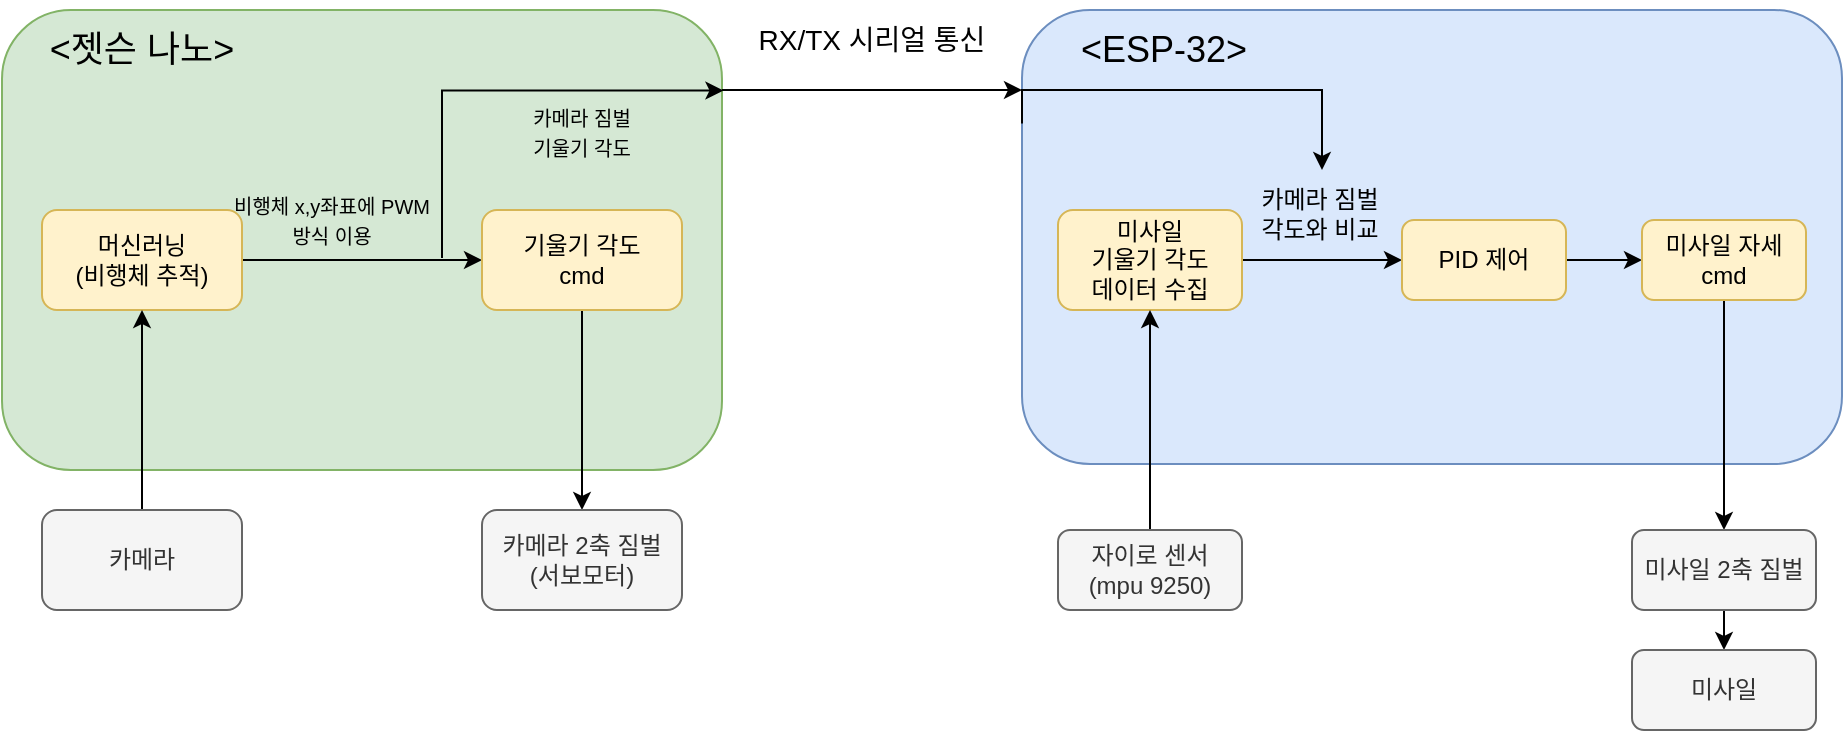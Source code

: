 <mxfile version="21.0.6" type="github">
  <diagram name="페이지-1" id="gooWKLc_N4803O3h-7PA">
    <mxGraphModel dx="1050" dy="573" grid="1" gridSize="10" guides="1" tooltips="1" connect="1" arrows="1" fold="1" page="1" pageScale="1" pageWidth="827" pageHeight="1169" math="0" shadow="0">
      <root>
        <mxCell id="0" />
        <mxCell id="1" parent="0" />
        <mxCell id="K3s2bkcIBGMz_2-sTLN2-9" value="" style="rounded=1;whiteSpace=wrap;html=1;fillColor=#d5e8d4;strokeColor=#82b366;" parent="1" vertex="1">
          <mxGeometry x="30" y="100" width="360" height="230" as="geometry" />
        </mxCell>
        <mxCell id="K3s2bkcIBGMz_2-sTLN2-5" style="edgeStyle=orthogonalEdgeStyle;rounded=0;orthogonalLoop=1;jettySize=auto;html=1;exitX=1;exitY=0.5;exitDx=0;exitDy=0;entryX=0;entryY=0.5;entryDx=0;entryDy=0;" parent="1" source="K3s2bkcIBGMz_2-sTLN2-1" target="K3s2bkcIBGMz_2-sTLN2-2" edge="1">
          <mxGeometry relative="1" as="geometry" />
        </mxCell>
        <mxCell id="K3s2bkcIBGMz_2-sTLN2-1" value="머신러닝&lt;br&gt;(비행체 추적)" style="rounded=1;whiteSpace=wrap;html=1;fillColor=#fff2cc;strokeColor=#d6b656;" parent="1" vertex="1">
          <mxGeometry x="50" y="200" width="100" height="50" as="geometry" />
        </mxCell>
        <mxCell id="K3s2bkcIBGMz_2-sTLN2-8" style="edgeStyle=orthogonalEdgeStyle;rounded=0;orthogonalLoop=1;jettySize=auto;html=1;exitX=0.5;exitY=1;exitDx=0;exitDy=0;" parent="1" source="K3s2bkcIBGMz_2-sTLN2-2" target="K3s2bkcIBGMz_2-sTLN2-4" edge="1">
          <mxGeometry relative="1" as="geometry" />
        </mxCell>
        <mxCell id="K3s2bkcIBGMz_2-sTLN2-2" value="기울기 각도&lt;br&gt;cmd" style="rounded=1;whiteSpace=wrap;html=1;fillColor=#fff2cc;strokeColor=#d6b656;" parent="1" vertex="1">
          <mxGeometry x="270" y="200" width="100" height="50" as="geometry" />
        </mxCell>
        <mxCell id="K3s2bkcIBGMz_2-sTLN2-7" style="edgeStyle=orthogonalEdgeStyle;rounded=0;orthogonalLoop=1;jettySize=auto;html=1;exitX=0.5;exitY=0;exitDx=0;exitDy=0;entryX=0.5;entryY=1;entryDx=0;entryDy=0;" parent="1" source="K3s2bkcIBGMz_2-sTLN2-3" target="K3s2bkcIBGMz_2-sTLN2-1" edge="1">
          <mxGeometry relative="1" as="geometry" />
        </mxCell>
        <mxCell id="K3s2bkcIBGMz_2-sTLN2-3" value="카메라" style="rounded=1;whiteSpace=wrap;html=1;fillColor=#f5f5f5;fontColor=#333333;strokeColor=#666666;" parent="1" vertex="1">
          <mxGeometry x="50" y="350" width="100" height="50" as="geometry" />
        </mxCell>
        <mxCell id="K3s2bkcIBGMz_2-sTLN2-4" value="카메라 2축 짐벌&lt;br&gt;(서보모터)" style="rounded=1;whiteSpace=wrap;html=1;fillColor=#f5f5f5;fontColor=#333333;strokeColor=#666666;" parent="1" vertex="1">
          <mxGeometry x="270" y="350" width="100" height="50" as="geometry" />
        </mxCell>
        <mxCell id="K3s2bkcIBGMz_2-sTLN2-10" value="&lt;font style=&quot;font-size: 10px;&quot;&gt;비행체 x,y좌표에 PWM 방식 이용&lt;/font&gt;" style="text;strokeColor=none;align=center;fillColor=none;html=1;verticalAlign=middle;whiteSpace=wrap;rounded=0;" parent="1" vertex="1">
          <mxGeometry x="145" y="190" width="100" height="30" as="geometry" />
        </mxCell>
        <mxCell id="K3s2bkcIBGMz_2-sTLN2-11" value="&lt;font style=&quot;font-size: 18px;&quot;&gt;&amp;lt;젯슨 나노&amp;gt;&lt;/font&gt;" style="text;strokeColor=none;align=center;fillColor=none;html=1;verticalAlign=middle;whiteSpace=wrap;rounded=0;" parent="1" vertex="1">
          <mxGeometry x="40" y="105" width="120" height="30" as="geometry" />
        </mxCell>
        <mxCell id="K3s2bkcIBGMz_2-sTLN2-12" value="" style="rounded=1;whiteSpace=wrap;html=1;fillColor=#dae8fc;strokeColor=#6c8ebf;" parent="1" vertex="1">
          <mxGeometry x="540" y="100" width="410" height="227" as="geometry" />
        </mxCell>
        <mxCell id="K3s2bkcIBGMz_2-sTLN2-13" value="" style="edgeStyle=orthogonalEdgeStyle;orthogonalLoop=1;jettySize=auto;html=1;rounded=0;entryX=1.002;entryY=0.175;entryDx=0;entryDy=0;entryPerimeter=0;" parent="1" target="K3s2bkcIBGMz_2-sTLN2-9" edge="1">
          <mxGeometry width="80" relative="1" as="geometry">
            <mxPoint x="250" y="224" as="sourcePoint" />
            <mxPoint x="330" y="140" as="targetPoint" />
            <Array as="points">
              <mxPoint x="250" y="140" />
            </Array>
          </mxGeometry>
        </mxCell>
        <mxCell id="K3s2bkcIBGMz_2-sTLN2-14" value="&lt;font style=&quot;font-size: 10px;&quot;&gt;카메라 짐벌&lt;br&gt;기울기 각도&lt;br&gt;&lt;/font&gt;" style="text;strokeColor=none;align=center;fillColor=none;html=1;verticalAlign=middle;whiteSpace=wrap;rounded=0;" parent="1" vertex="1">
          <mxGeometry x="270" y="146" width="100" height="30" as="geometry" />
        </mxCell>
        <mxCell id="K3s2bkcIBGMz_2-sTLN2-15" value="&lt;font style=&quot;font-size: 18px;&quot;&gt;&amp;lt;ESP-32&amp;gt;&lt;/font&gt;" style="text;strokeColor=none;align=center;fillColor=none;html=1;verticalAlign=middle;whiteSpace=wrap;rounded=0;" parent="1" vertex="1">
          <mxGeometry x="551" y="105" width="120" height="30" as="geometry" />
        </mxCell>
        <mxCell id="K3s2bkcIBGMz_2-sTLN2-23" style="edgeStyle=orthogonalEdgeStyle;rounded=0;orthogonalLoop=1;jettySize=auto;html=1;exitX=1;exitY=0.5;exitDx=0;exitDy=0;" parent="1" source="K3s2bkcIBGMz_2-sTLN2-16" target="K3s2bkcIBGMz_2-sTLN2-18" edge="1">
          <mxGeometry relative="1" as="geometry" />
        </mxCell>
        <mxCell id="K3s2bkcIBGMz_2-sTLN2-16" value="미사일&lt;br&gt;기울기 각도&lt;br&gt;데이터 수집" style="rounded=1;whiteSpace=wrap;html=1;fillColor=#fff2cc;strokeColor=#d6b656;" parent="1" vertex="1">
          <mxGeometry x="558" y="200" width="92" height="50" as="geometry" />
        </mxCell>
        <mxCell id="K3s2bkcIBGMz_2-sTLN2-24" style="edgeStyle=orthogonalEdgeStyle;rounded=0;orthogonalLoop=1;jettySize=auto;html=1;exitX=1;exitY=0.5;exitDx=0;exitDy=0;" parent="1" source="K3s2bkcIBGMz_2-sTLN2-18" target="K3s2bkcIBGMz_2-sTLN2-19" edge="1">
          <mxGeometry relative="1" as="geometry" />
        </mxCell>
        <mxCell id="K3s2bkcIBGMz_2-sTLN2-18" value="PID 제어" style="rounded=1;whiteSpace=wrap;html=1;fillColor=#fff2cc;strokeColor=#d6b656;" parent="1" vertex="1">
          <mxGeometry x="730" y="205" width="82" height="40" as="geometry" />
        </mxCell>
        <mxCell id="K3s2bkcIBGMz_2-sTLN2-26" style="edgeStyle=orthogonalEdgeStyle;rounded=0;orthogonalLoop=1;jettySize=auto;html=1;exitX=0.5;exitY=1;exitDx=0;exitDy=0;entryX=0.5;entryY=0;entryDx=0;entryDy=0;" parent="1" source="K3s2bkcIBGMz_2-sTLN2-19" target="K3s2bkcIBGMz_2-sTLN2-21" edge="1">
          <mxGeometry relative="1" as="geometry" />
        </mxCell>
        <mxCell id="K3s2bkcIBGMz_2-sTLN2-19" value="미사일 자세&lt;br&gt;cmd" style="rounded=1;whiteSpace=wrap;html=1;fillColor=#fff2cc;strokeColor=#d6b656;" parent="1" vertex="1">
          <mxGeometry x="850" y="205" width="82" height="40" as="geometry" />
        </mxCell>
        <mxCell id="K3s2bkcIBGMz_2-sTLN2-28" style="edgeStyle=orthogonalEdgeStyle;rounded=0;orthogonalLoop=1;jettySize=auto;html=1;exitX=0.5;exitY=0;exitDx=0;exitDy=0;" parent="1" source="K3s2bkcIBGMz_2-sTLN2-20" target="K3s2bkcIBGMz_2-sTLN2-16" edge="1">
          <mxGeometry relative="1" as="geometry" />
        </mxCell>
        <mxCell id="K3s2bkcIBGMz_2-sTLN2-20" value="자이로 센서&lt;br&gt;(mpu 9250)" style="rounded=1;whiteSpace=wrap;html=1;fillColor=#f5f5f5;fontColor=#333333;strokeColor=#666666;" parent="1" vertex="1">
          <mxGeometry x="558" y="360" width="92" height="40" as="geometry" />
        </mxCell>
        <mxCell id="K3s2bkcIBGMz_2-sTLN2-27" style="edgeStyle=orthogonalEdgeStyle;rounded=0;orthogonalLoop=1;jettySize=auto;html=1;exitX=0.5;exitY=1;exitDx=0;exitDy=0;entryX=0.5;entryY=0;entryDx=0;entryDy=0;" parent="1" source="K3s2bkcIBGMz_2-sTLN2-21" target="K3s2bkcIBGMz_2-sTLN2-22" edge="1">
          <mxGeometry relative="1" as="geometry" />
        </mxCell>
        <mxCell id="K3s2bkcIBGMz_2-sTLN2-21" value="미사일 2축 짐벌" style="rounded=1;whiteSpace=wrap;html=1;fillColor=#f5f5f5;fontColor=#333333;strokeColor=#666666;" parent="1" vertex="1">
          <mxGeometry x="845" y="360" width="92" height="40" as="geometry" />
        </mxCell>
        <mxCell id="K3s2bkcIBGMz_2-sTLN2-22" value="미사일" style="rounded=1;whiteSpace=wrap;html=1;fillColor=#f5f5f5;fontColor=#333333;strokeColor=#666666;" parent="1" vertex="1">
          <mxGeometry x="845" y="420" width="92" height="40" as="geometry" />
        </mxCell>
        <mxCell id="K3s2bkcIBGMz_2-sTLN2-31" value="" style="edgeStyle=none;orthogonalLoop=1;jettySize=auto;html=1;rounded=0;" parent="1" edge="1">
          <mxGeometry width="80" relative="1" as="geometry">
            <mxPoint x="390" y="140" as="sourcePoint" />
            <mxPoint x="540" y="140" as="targetPoint" />
            <Array as="points" />
          </mxGeometry>
        </mxCell>
        <mxCell id="K3s2bkcIBGMz_2-sTLN2-32" value="&lt;font style=&quot;font-size: 14px;&quot;&gt;RX/TX 시리얼 통신&lt;/font&gt;" style="text;strokeColor=none;align=center;fillColor=none;html=1;verticalAlign=middle;whiteSpace=wrap;rounded=0;" parent="1" vertex="1">
          <mxGeometry x="400" y="95" width="130" height="40" as="geometry" />
        </mxCell>
        <mxCell id="K3s2bkcIBGMz_2-sTLN2-33" value="카메라 짐벌 각도와 비교" style="text;strokeColor=none;align=center;fillColor=none;html=1;verticalAlign=middle;whiteSpace=wrap;rounded=0;" parent="1" vertex="1">
          <mxGeometry x="654" y="184.5" width="70" height="35" as="geometry" />
        </mxCell>
        <mxCell id="K3s2bkcIBGMz_2-sTLN2-34" value="" style="edgeStyle=orthogonalEdgeStyle;orthogonalLoop=1;jettySize=auto;html=1;rounded=0;exitX=0;exitY=0.25;exitDx=0;exitDy=0;" parent="1" source="K3s2bkcIBGMz_2-sTLN2-12" edge="1">
          <mxGeometry width="80" relative="1" as="geometry">
            <mxPoint x="590" y="110" as="sourcePoint" />
            <mxPoint x="690" y="180" as="targetPoint" />
            <Array as="points">
              <mxPoint x="690" y="140" />
            </Array>
          </mxGeometry>
        </mxCell>
      </root>
    </mxGraphModel>
  </diagram>
</mxfile>
